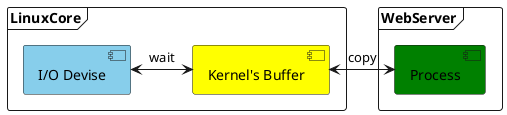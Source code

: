 @startuml

frame "LinuxCore" {
    [I/O Devise] as A #skyblue
    [Kernel's Buffer] as B #Yellow
    A <-> B:wait
}

frame "WebServer" {
    [Process] as C #green
}

C <-> B:copy

@enduml